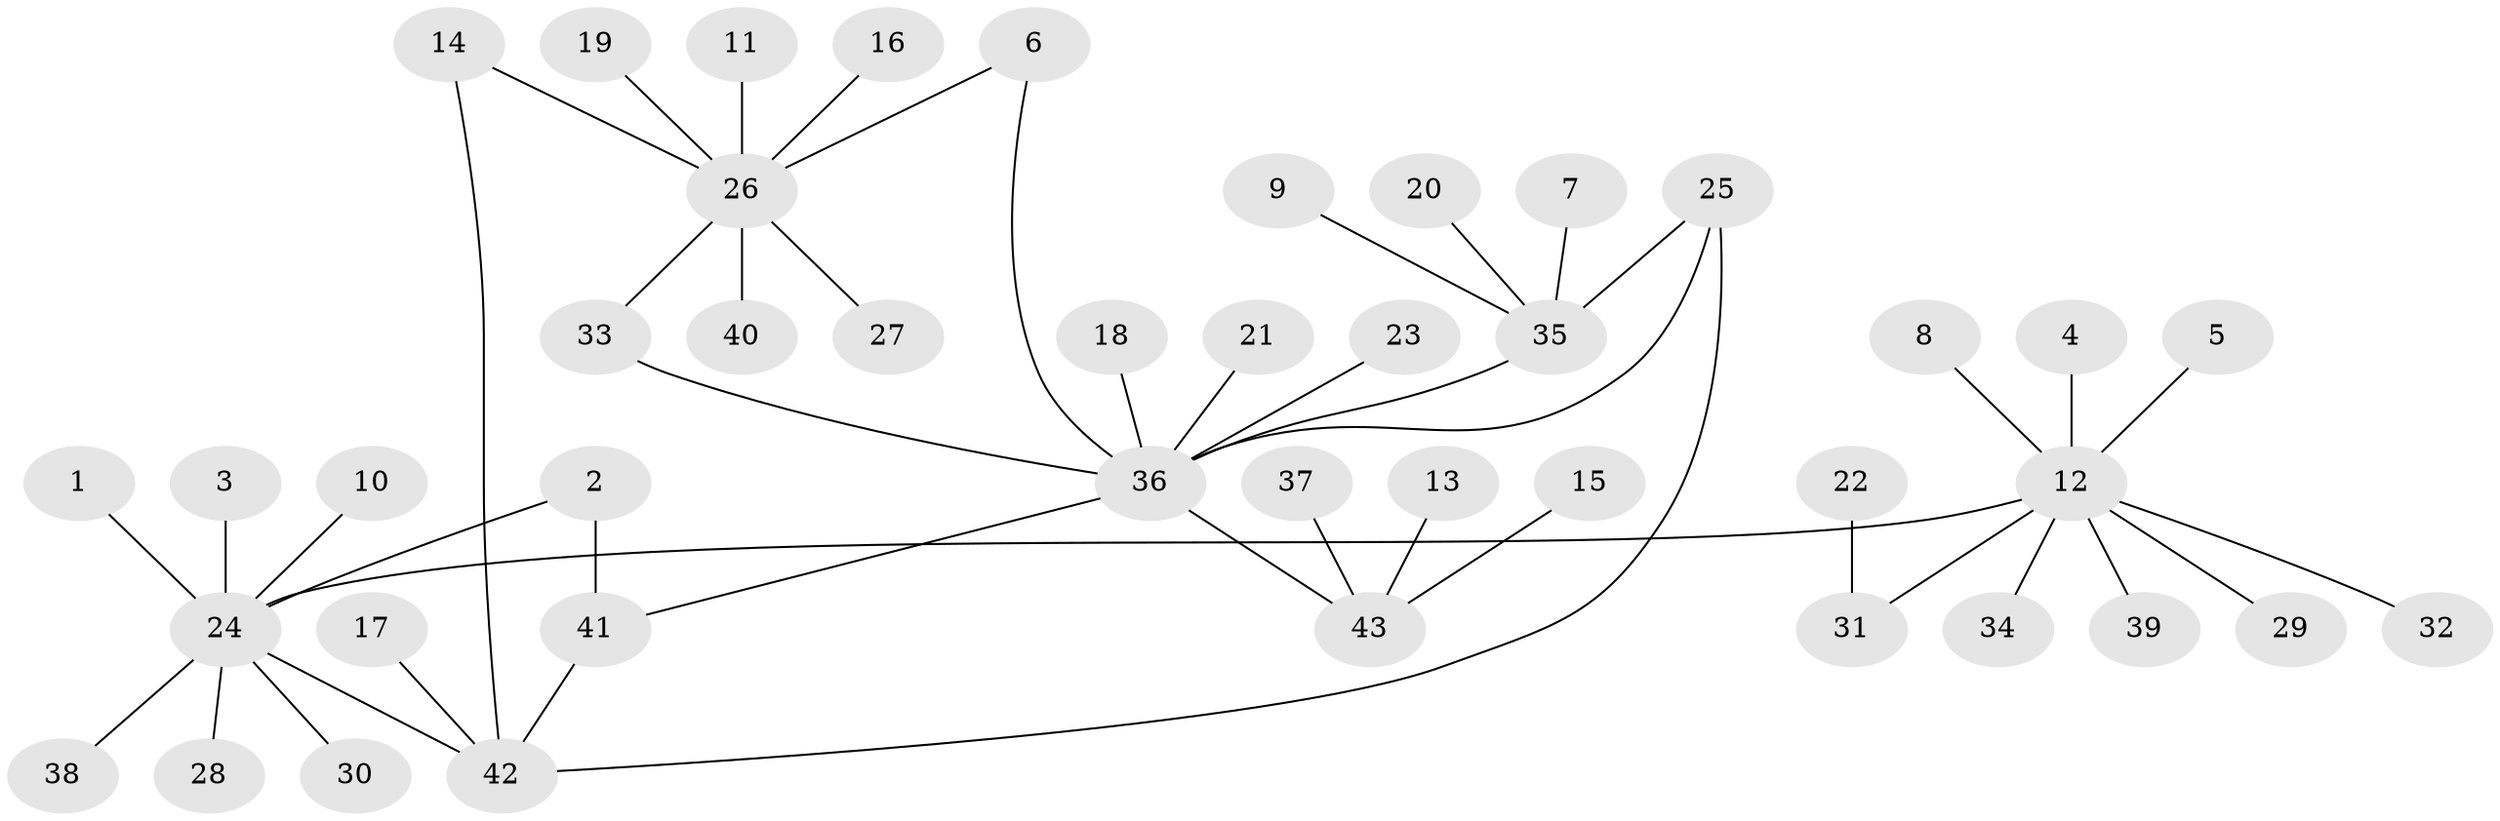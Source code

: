 // original degree distribution, {1: 0.5904761904761905, 12: 0.02857142857142857, 8: 0.009523809523809525, 5: 0.02857142857142857, 2: 0.21904761904761905, 3: 0.047619047619047616, 7: 0.009523809523809525, 6: 0.009523809523809525, 11: 0.009523809523809525, 4: 0.047619047619047616}
// Generated by graph-tools (version 1.1) at 2025/36/03/04/25 23:36:46]
// undirected, 43 vertices, 47 edges
graph export_dot {
  node [color=gray90,style=filled];
  1;
  2;
  3;
  4;
  5;
  6;
  7;
  8;
  9;
  10;
  11;
  12;
  13;
  14;
  15;
  16;
  17;
  18;
  19;
  20;
  21;
  22;
  23;
  24;
  25;
  26;
  27;
  28;
  29;
  30;
  31;
  32;
  33;
  34;
  35;
  36;
  37;
  38;
  39;
  40;
  41;
  42;
  43;
  1 -- 24 [weight=1.0];
  2 -- 24 [weight=1.0];
  2 -- 41 [weight=1.0];
  3 -- 24 [weight=1.0];
  4 -- 12 [weight=1.0];
  5 -- 12 [weight=1.0];
  6 -- 26 [weight=1.0];
  6 -- 36 [weight=1.0];
  7 -- 35 [weight=1.0];
  8 -- 12 [weight=1.0];
  9 -- 35 [weight=1.0];
  10 -- 24 [weight=1.0];
  11 -- 26 [weight=1.0];
  12 -- 24 [weight=1.0];
  12 -- 29 [weight=1.0];
  12 -- 31 [weight=1.0];
  12 -- 32 [weight=1.0];
  12 -- 34 [weight=1.0];
  12 -- 39 [weight=1.0];
  13 -- 43 [weight=1.0];
  14 -- 26 [weight=1.0];
  14 -- 42 [weight=1.0];
  15 -- 43 [weight=1.0];
  16 -- 26 [weight=1.0];
  17 -- 42 [weight=1.0];
  18 -- 36 [weight=1.0];
  19 -- 26 [weight=1.0];
  20 -- 35 [weight=1.0];
  21 -- 36 [weight=1.0];
  22 -- 31 [weight=1.0];
  23 -- 36 [weight=1.0];
  24 -- 28 [weight=1.0];
  24 -- 30 [weight=1.0];
  24 -- 38 [weight=1.0];
  24 -- 42 [weight=1.0];
  25 -- 35 [weight=1.0];
  25 -- 36 [weight=1.0];
  25 -- 42 [weight=1.0];
  26 -- 27 [weight=1.0];
  26 -- 33 [weight=1.0];
  26 -- 40 [weight=1.0];
  33 -- 36 [weight=1.0];
  35 -- 36 [weight=1.0];
  36 -- 41 [weight=1.0];
  36 -- 43 [weight=1.0];
  37 -- 43 [weight=1.0];
  41 -- 42 [weight=1.0];
}
